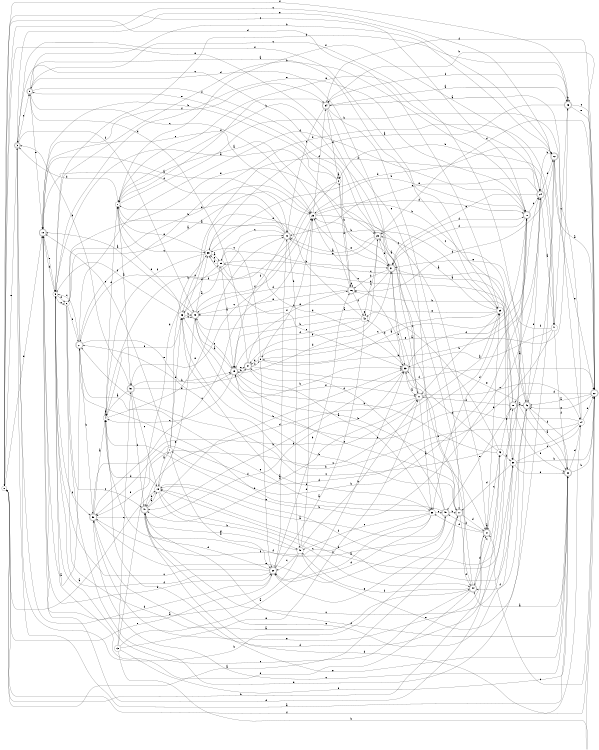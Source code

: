 digraph n42_9 {
__start0 [label="" shape="none"];

rankdir=LR;
size="8,5";

s0 [style="filled", color="black", fillcolor="white" shape="circle", label="0"];
s1 [style="filled", color="black", fillcolor="white" shape="circle", label="1"];
s2 [style="filled", color="black", fillcolor="white" shape="circle", label="2"];
s3 [style="rounded,filled", color="black", fillcolor="white" shape="doublecircle", label="3"];
s4 [style="filled", color="black", fillcolor="white" shape="circle", label="4"];
s5 [style="filled", color="black", fillcolor="white" shape="circle", label="5"];
s6 [style="filled", color="black", fillcolor="white" shape="circle", label="6"];
s7 [style="filled", color="black", fillcolor="white" shape="circle", label="7"];
s8 [style="filled", color="black", fillcolor="white" shape="circle", label="8"];
s9 [style="rounded,filled", color="black", fillcolor="white" shape="doublecircle", label="9"];
s10 [style="rounded,filled", color="black", fillcolor="white" shape="doublecircle", label="10"];
s11 [style="rounded,filled", color="black", fillcolor="white" shape="doublecircle", label="11"];
s12 [style="rounded,filled", color="black", fillcolor="white" shape="doublecircle", label="12"];
s13 [style="filled", color="black", fillcolor="white" shape="circle", label="13"];
s14 [style="filled", color="black", fillcolor="white" shape="circle", label="14"];
s15 [style="filled", color="black", fillcolor="white" shape="circle", label="15"];
s16 [style="rounded,filled", color="black", fillcolor="white" shape="doublecircle", label="16"];
s17 [style="rounded,filled", color="black", fillcolor="white" shape="doublecircle", label="17"];
s18 [style="rounded,filled", color="black", fillcolor="white" shape="doublecircle", label="18"];
s19 [style="rounded,filled", color="black", fillcolor="white" shape="doublecircle", label="19"];
s20 [style="rounded,filled", color="black", fillcolor="white" shape="doublecircle", label="20"];
s21 [style="rounded,filled", color="black", fillcolor="white" shape="doublecircle", label="21"];
s22 [style="rounded,filled", color="black", fillcolor="white" shape="doublecircle", label="22"];
s23 [style="filled", color="black", fillcolor="white" shape="circle", label="23"];
s24 [style="rounded,filled", color="black", fillcolor="white" shape="doublecircle", label="24"];
s25 [style="rounded,filled", color="black", fillcolor="white" shape="doublecircle", label="25"];
s26 [style="rounded,filled", color="black", fillcolor="white" shape="doublecircle", label="26"];
s27 [style="rounded,filled", color="black", fillcolor="white" shape="doublecircle", label="27"];
s28 [style="rounded,filled", color="black", fillcolor="white" shape="doublecircle", label="28"];
s29 [style="filled", color="black", fillcolor="white" shape="circle", label="29"];
s30 [style="filled", color="black", fillcolor="white" shape="circle", label="30"];
s31 [style="rounded,filled", color="black", fillcolor="white" shape="doublecircle", label="31"];
s32 [style="rounded,filled", color="black", fillcolor="white" shape="doublecircle", label="32"];
s33 [style="rounded,filled", color="black", fillcolor="white" shape="doublecircle", label="33"];
s34 [style="rounded,filled", color="black", fillcolor="white" shape="doublecircle", label="34"];
s35 [style="filled", color="black", fillcolor="white" shape="circle", label="35"];
s36 [style="filled", color="black", fillcolor="white" shape="circle", label="36"];
s37 [style="rounded,filled", color="black", fillcolor="white" shape="doublecircle", label="37"];
s38 [style="filled", color="black", fillcolor="white" shape="circle", label="38"];
s39 [style="filled", color="black", fillcolor="white" shape="circle", label="39"];
s40 [style="rounded,filled", color="black", fillcolor="white" shape="doublecircle", label="40"];
s41 [style="filled", color="black", fillcolor="white" shape="circle", label="41"];
s42 [style="filled", color="black", fillcolor="white" shape="circle", label="42"];
s43 [style="filled", color="black", fillcolor="white" shape="circle", label="43"];
s44 [style="rounded,filled", color="black", fillcolor="white" shape="doublecircle", label="44"];
s45 [style="rounded,filled", color="black", fillcolor="white" shape="doublecircle", label="45"];
s46 [style="rounded,filled", color="black", fillcolor="white" shape="doublecircle", label="46"];
s47 [style="rounded,filled", color="black", fillcolor="white" shape="doublecircle", label="47"];
s48 [style="rounded,filled", color="black", fillcolor="white" shape="doublecircle", label="48"];
s49 [style="filled", color="black", fillcolor="white" shape="circle", label="49"];
s50 [style="rounded,filled", color="black", fillcolor="white" shape="doublecircle", label="50"];
s51 [style="rounded,filled", color="black", fillcolor="white" shape="doublecircle", label="51"];
s0 -> s15 [label="a"];
s0 -> s27 [label="b"];
s0 -> s28 [label="c"];
s0 -> s10 [label="d"];
s0 -> s3 [label="e"];
s0 -> s26 [label="f"];
s1 -> s20 [label="a"];
s1 -> s35 [label="b"];
s1 -> s29 [label="c"];
s1 -> s36 [label="d"];
s1 -> s10 [label="e"];
s1 -> s50 [label="f"];
s2 -> s2 [label="a"];
s2 -> s10 [label="b"];
s2 -> s51 [label="c"];
s2 -> s16 [label="d"];
s2 -> s9 [label="e"];
s2 -> s21 [label="f"];
s3 -> s32 [label="a"];
s3 -> s17 [label="b"];
s3 -> s9 [label="c"];
s3 -> s20 [label="d"];
s3 -> s12 [label="e"];
s3 -> s48 [label="f"];
s4 -> s4 [label="a"];
s4 -> s24 [label="b"];
s4 -> s40 [label="c"];
s4 -> s7 [label="d"];
s4 -> s40 [label="e"];
s4 -> s36 [label="f"];
s5 -> s31 [label="a"];
s5 -> s10 [label="b"];
s5 -> s6 [label="c"];
s5 -> s6 [label="d"];
s5 -> s28 [label="e"];
s5 -> s50 [label="f"];
s6 -> s44 [label="a"];
s6 -> s23 [label="b"];
s6 -> s47 [label="c"];
s6 -> s46 [label="d"];
s6 -> s25 [label="e"];
s6 -> s21 [label="f"];
s7 -> s51 [label="a"];
s7 -> s14 [label="b"];
s7 -> s35 [label="c"];
s7 -> s3 [label="d"];
s7 -> s24 [label="e"];
s7 -> s24 [label="f"];
s8 -> s26 [label="a"];
s8 -> s24 [label="b"];
s8 -> s35 [label="c"];
s8 -> s37 [label="d"];
s8 -> s20 [label="e"];
s8 -> s23 [label="f"];
s9 -> s29 [label="a"];
s9 -> s12 [label="b"];
s9 -> s23 [label="c"];
s9 -> s11 [label="d"];
s9 -> s10 [label="e"];
s9 -> s25 [label="f"];
s10 -> s40 [label="a"];
s10 -> s20 [label="b"];
s10 -> s23 [label="c"];
s10 -> s43 [label="d"];
s10 -> s5 [label="e"];
s10 -> s34 [label="f"];
s11 -> s38 [label="a"];
s11 -> s7 [label="b"];
s11 -> s14 [label="c"];
s11 -> s47 [label="d"];
s11 -> s31 [label="e"];
s11 -> s47 [label="f"];
s12 -> s22 [label="a"];
s12 -> s24 [label="b"];
s12 -> s0 [label="c"];
s12 -> s16 [label="d"];
s12 -> s22 [label="e"];
s12 -> s46 [label="f"];
s13 -> s33 [label="a"];
s13 -> s22 [label="b"];
s13 -> s51 [label="c"];
s13 -> s39 [label="d"];
s13 -> s11 [label="e"];
s13 -> s32 [label="f"];
s14 -> s34 [label="a"];
s14 -> s21 [label="b"];
s14 -> s21 [label="c"];
s14 -> s22 [label="d"];
s14 -> s36 [label="e"];
s14 -> s0 [label="f"];
s15 -> s1 [label="a"];
s15 -> s49 [label="b"];
s15 -> s44 [label="c"];
s15 -> s4 [label="d"];
s15 -> s47 [label="e"];
s15 -> s28 [label="f"];
s16 -> s7 [label="a"];
s16 -> s2 [label="b"];
s16 -> s16 [label="c"];
s16 -> s48 [label="d"];
s16 -> s48 [label="e"];
s16 -> s42 [label="f"];
s17 -> s0 [label="a"];
s17 -> s36 [label="b"];
s17 -> s19 [label="c"];
s17 -> s27 [label="d"];
s17 -> s20 [label="e"];
s17 -> s44 [label="f"];
s18 -> s46 [label="a"];
s18 -> s16 [label="b"];
s18 -> s25 [label="c"];
s18 -> s11 [label="d"];
s18 -> s45 [label="e"];
s18 -> s32 [label="f"];
s19 -> s48 [label="a"];
s19 -> s27 [label="b"];
s19 -> s4 [label="c"];
s19 -> s31 [label="d"];
s19 -> s37 [label="e"];
s19 -> s11 [label="f"];
s20 -> s40 [label="a"];
s20 -> s16 [label="b"];
s20 -> s5 [label="c"];
s20 -> s47 [label="d"];
s20 -> s0 [label="e"];
s20 -> s5 [label="f"];
s21 -> s10 [label="a"];
s21 -> s50 [label="b"];
s21 -> s5 [label="c"];
s21 -> s41 [label="d"];
s21 -> s37 [label="e"];
s21 -> s28 [label="f"];
s22 -> s46 [label="a"];
s22 -> s34 [label="b"];
s22 -> s27 [label="c"];
s22 -> s18 [label="d"];
s22 -> s46 [label="e"];
s22 -> s34 [label="f"];
s23 -> s6 [label="a"];
s23 -> s30 [label="b"];
s23 -> s27 [label="c"];
s23 -> s28 [label="d"];
s23 -> s31 [label="e"];
s23 -> s34 [label="f"];
s24 -> s41 [label="a"];
s24 -> s1 [label="b"];
s24 -> s40 [label="c"];
s24 -> s12 [label="d"];
s24 -> s31 [label="e"];
s24 -> s36 [label="f"];
s25 -> s40 [label="a"];
s25 -> s37 [label="b"];
s25 -> s3 [label="c"];
s25 -> s22 [label="d"];
s25 -> s40 [label="e"];
s25 -> s31 [label="f"];
s26 -> s35 [label="a"];
s26 -> s26 [label="b"];
s26 -> s22 [label="c"];
s26 -> s5 [label="d"];
s26 -> s22 [label="e"];
s26 -> s34 [label="f"];
s27 -> s27 [label="a"];
s27 -> s29 [label="b"];
s27 -> s43 [label="c"];
s27 -> s38 [label="d"];
s27 -> s50 [label="e"];
s27 -> s45 [label="f"];
s28 -> s8 [label="a"];
s28 -> s5 [label="b"];
s28 -> s24 [label="c"];
s28 -> s38 [label="d"];
s28 -> s23 [label="e"];
s28 -> s31 [label="f"];
s29 -> s25 [label="a"];
s29 -> s11 [label="b"];
s29 -> s8 [label="c"];
s29 -> s0 [label="d"];
s29 -> s42 [label="e"];
s29 -> s3 [label="f"];
s30 -> s28 [label="a"];
s30 -> s22 [label="b"];
s30 -> s14 [label="c"];
s30 -> s17 [label="d"];
s30 -> s32 [label="e"];
s30 -> s15 [label="f"];
s31 -> s30 [label="a"];
s31 -> s33 [label="b"];
s31 -> s48 [label="c"];
s31 -> s16 [label="d"];
s31 -> s0 [label="e"];
s31 -> s28 [label="f"];
s32 -> s44 [label="a"];
s32 -> s22 [label="b"];
s32 -> s50 [label="c"];
s32 -> s14 [label="d"];
s32 -> s4 [label="e"];
s32 -> s46 [label="f"];
s33 -> s11 [label="a"];
s33 -> s47 [label="b"];
s33 -> s23 [label="c"];
s33 -> s42 [label="d"];
s33 -> s32 [label="e"];
s33 -> s28 [label="f"];
s34 -> s26 [label="a"];
s34 -> s17 [label="b"];
s34 -> s40 [label="c"];
s34 -> s2 [label="d"];
s34 -> s17 [label="e"];
s34 -> s7 [label="f"];
s35 -> s39 [label="a"];
s35 -> s29 [label="b"];
s35 -> s33 [label="c"];
s35 -> s12 [label="d"];
s35 -> s7 [label="e"];
s35 -> s4 [label="f"];
s36 -> s39 [label="a"];
s36 -> s48 [label="b"];
s36 -> s48 [label="c"];
s36 -> s7 [label="d"];
s36 -> s38 [label="e"];
s36 -> s5 [label="f"];
s37 -> s38 [label="a"];
s37 -> s19 [label="b"];
s37 -> s8 [label="c"];
s37 -> s9 [label="d"];
s37 -> s16 [label="e"];
s37 -> s22 [label="f"];
s38 -> s20 [label="a"];
s38 -> s21 [label="b"];
s38 -> s49 [label="c"];
s38 -> s20 [label="d"];
s38 -> s45 [label="e"];
s38 -> s50 [label="f"];
s39 -> s19 [label="a"];
s39 -> s31 [label="b"];
s39 -> s46 [label="c"];
s39 -> s33 [label="d"];
s39 -> s35 [label="e"];
s39 -> s35 [label="f"];
s40 -> s7 [label="a"];
s40 -> s49 [label="b"];
s40 -> s39 [label="c"];
s40 -> s10 [label="d"];
s40 -> s7 [label="e"];
s40 -> s19 [label="f"];
s41 -> s33 [label="a"];
s41 -> s2 [label="b"];
s41 -> s26 [label="c"];
s41 -> s50 [label="d"];
s41 -> s31 [label="e"];
s41 -> s32 [label="f"];
s42 -> s20 [label="a"];
s42 -> s19 [label="b"];
s42 -> s25 [label="c"];
s42 -> s36 [label="d"];
s42 -> s42 [label="e"];
s42 -> s19 [label="f"];
s43 -> s48 [label="a"];
s43 -> s19 [label="b"];
s43 -> s44 [label="c"];
s43 -> s33 [label="d"];
s43 -> s18 [label="e"];
s43 -> s30 [label="f"];
s44 -> s23 [label="a"];
s44 -> s33 [label="b"];
s44 -> s5 [label="c"];
s44 -> s27 [label="d"];
s44 -> s5 [label="e"];
s44 -> s49 [label="f"];
s45 -> s15 [label="a"];
s45 -> s17 [label="b"];
s45 -> s25 [label="c"];
s45 -> s37 [label="d"];
s45 -> s21 [label="e"];
s45 -> s4 [label="f"];
s46 -> s32 [label="a"];
s46 -> s15 [label="b"];
s46 -> s9 [label="c"];
s46 -> s39 [label="d"];
s46 -> s24 [label="e"];
s46 -> s44 [label="f"];
s47 -> s15 [label="a"];
s47 -> s33 [label="b"];
s47 -> s30 [label="c"];
s47 -> s22 [label="d"];
s47 -> s30 [label="e"];
s47 -> s32 [label="f"];
s48 -> s10 [label="a"];
s48 -> s33 [label="b"];
s48 -> s19 [label="c"];
s48 -> s35 [label="d"];
s48 -> s15 [label="e"];
s48 -> s23 [label="f"];
s49 -> s10 [label="a"];
s49 -> s11 [label="b"];
s49 -> s20 [label="c"];
s49 -> s23 [label="d"];
s49 -> s12 [label="e"];
s49 -> s47 [label="f"];
s50 -> s4 [label="a"];
s50 -> s29 [label="b"];
s50 -> s23 [label="c"];
s50 -> s18 [label="d"];
s50 -> s45 [label="e"];
s50 -> s33 [label="f"];
s51 -> s4 [label="a"];
s51 -> s19 [label="b"];
s51 -> s15 [label="c"];
s51 -> s3 [label="d"];
s51 -> s19 [label="e"];
s51 -> s47 [label="f"];

}